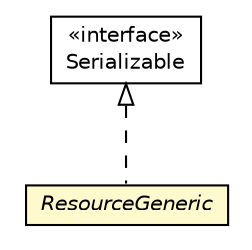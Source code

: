 #!/usr/local/bin/dot
#
# Class diagram 
# Generated by UMLGraph version R5_6-24-gf6e263 (http://www.umlgraph.org/)
#

digraph G {
	edge [fontname="Helvetica",fontsize=10,labelfontname="Helvetica",labelfontsize=10];
	node [fontname="Helvetica",fontsize=10,shape=plaintext];
	nodesep=0.25;
	ranksep=0.5;
	// com.orientechnologies.orient.core.metadata.security.ORule.ResourceGeneric
	c3205128 [label=<<table title="com.orientechnologies.orient.core.metadata.security.ORule.ResourceGeneric" border="0" cellborder="1" cellspacing="0" cellpadding="2" port="p" bgcolor="lemonChiffon" href="./ORule.ResourceGeneric.html">
		<tr><td><table border="0" cellspacing="0" cellpadding="1">
<tr><td align="center" balign="center"><font face="Helvetica-Oblique"> ResourceGeneric </font></td></tr>
		</table></td></tr>
		</table>>, URL="./ORule.ResourceGeneric.html", fontname="Helvetica", fontcolor="black", fontsize=10.0];
	//com.orientechnologies.orient.core.metadata.security.ORule.ResourceGeneric implements java.io.Serializable
	c3206798:p -> c3205128:p [dir=back,arrowtail=empty,style=dashed];
	// java.io.Serializable
	c3206798 [label=<<table title="java.io.Serializable" border="0" cellborder="1" cellspacing="0" cellpadding="2" port="p" href="http://java.sun.com/j2se/1.4.2/docs/api/java/io/Serializable.html">
		<tr><td><table border="0" cellspacing="0" cellpadding="1">
<tr><td align="center" balign="center"> &#171;interface&#187; </td></tr>
<tr><td align="center" balign="center"> Serializable </td></tr>
		</table></td></tr>
		</table>>, URL="http://java.sun.com/j2se/1.4.2/docs/api/java/io/Serializable.html", fontname="Helvetica", fontcolor="black", fontsize=10.0];
}

